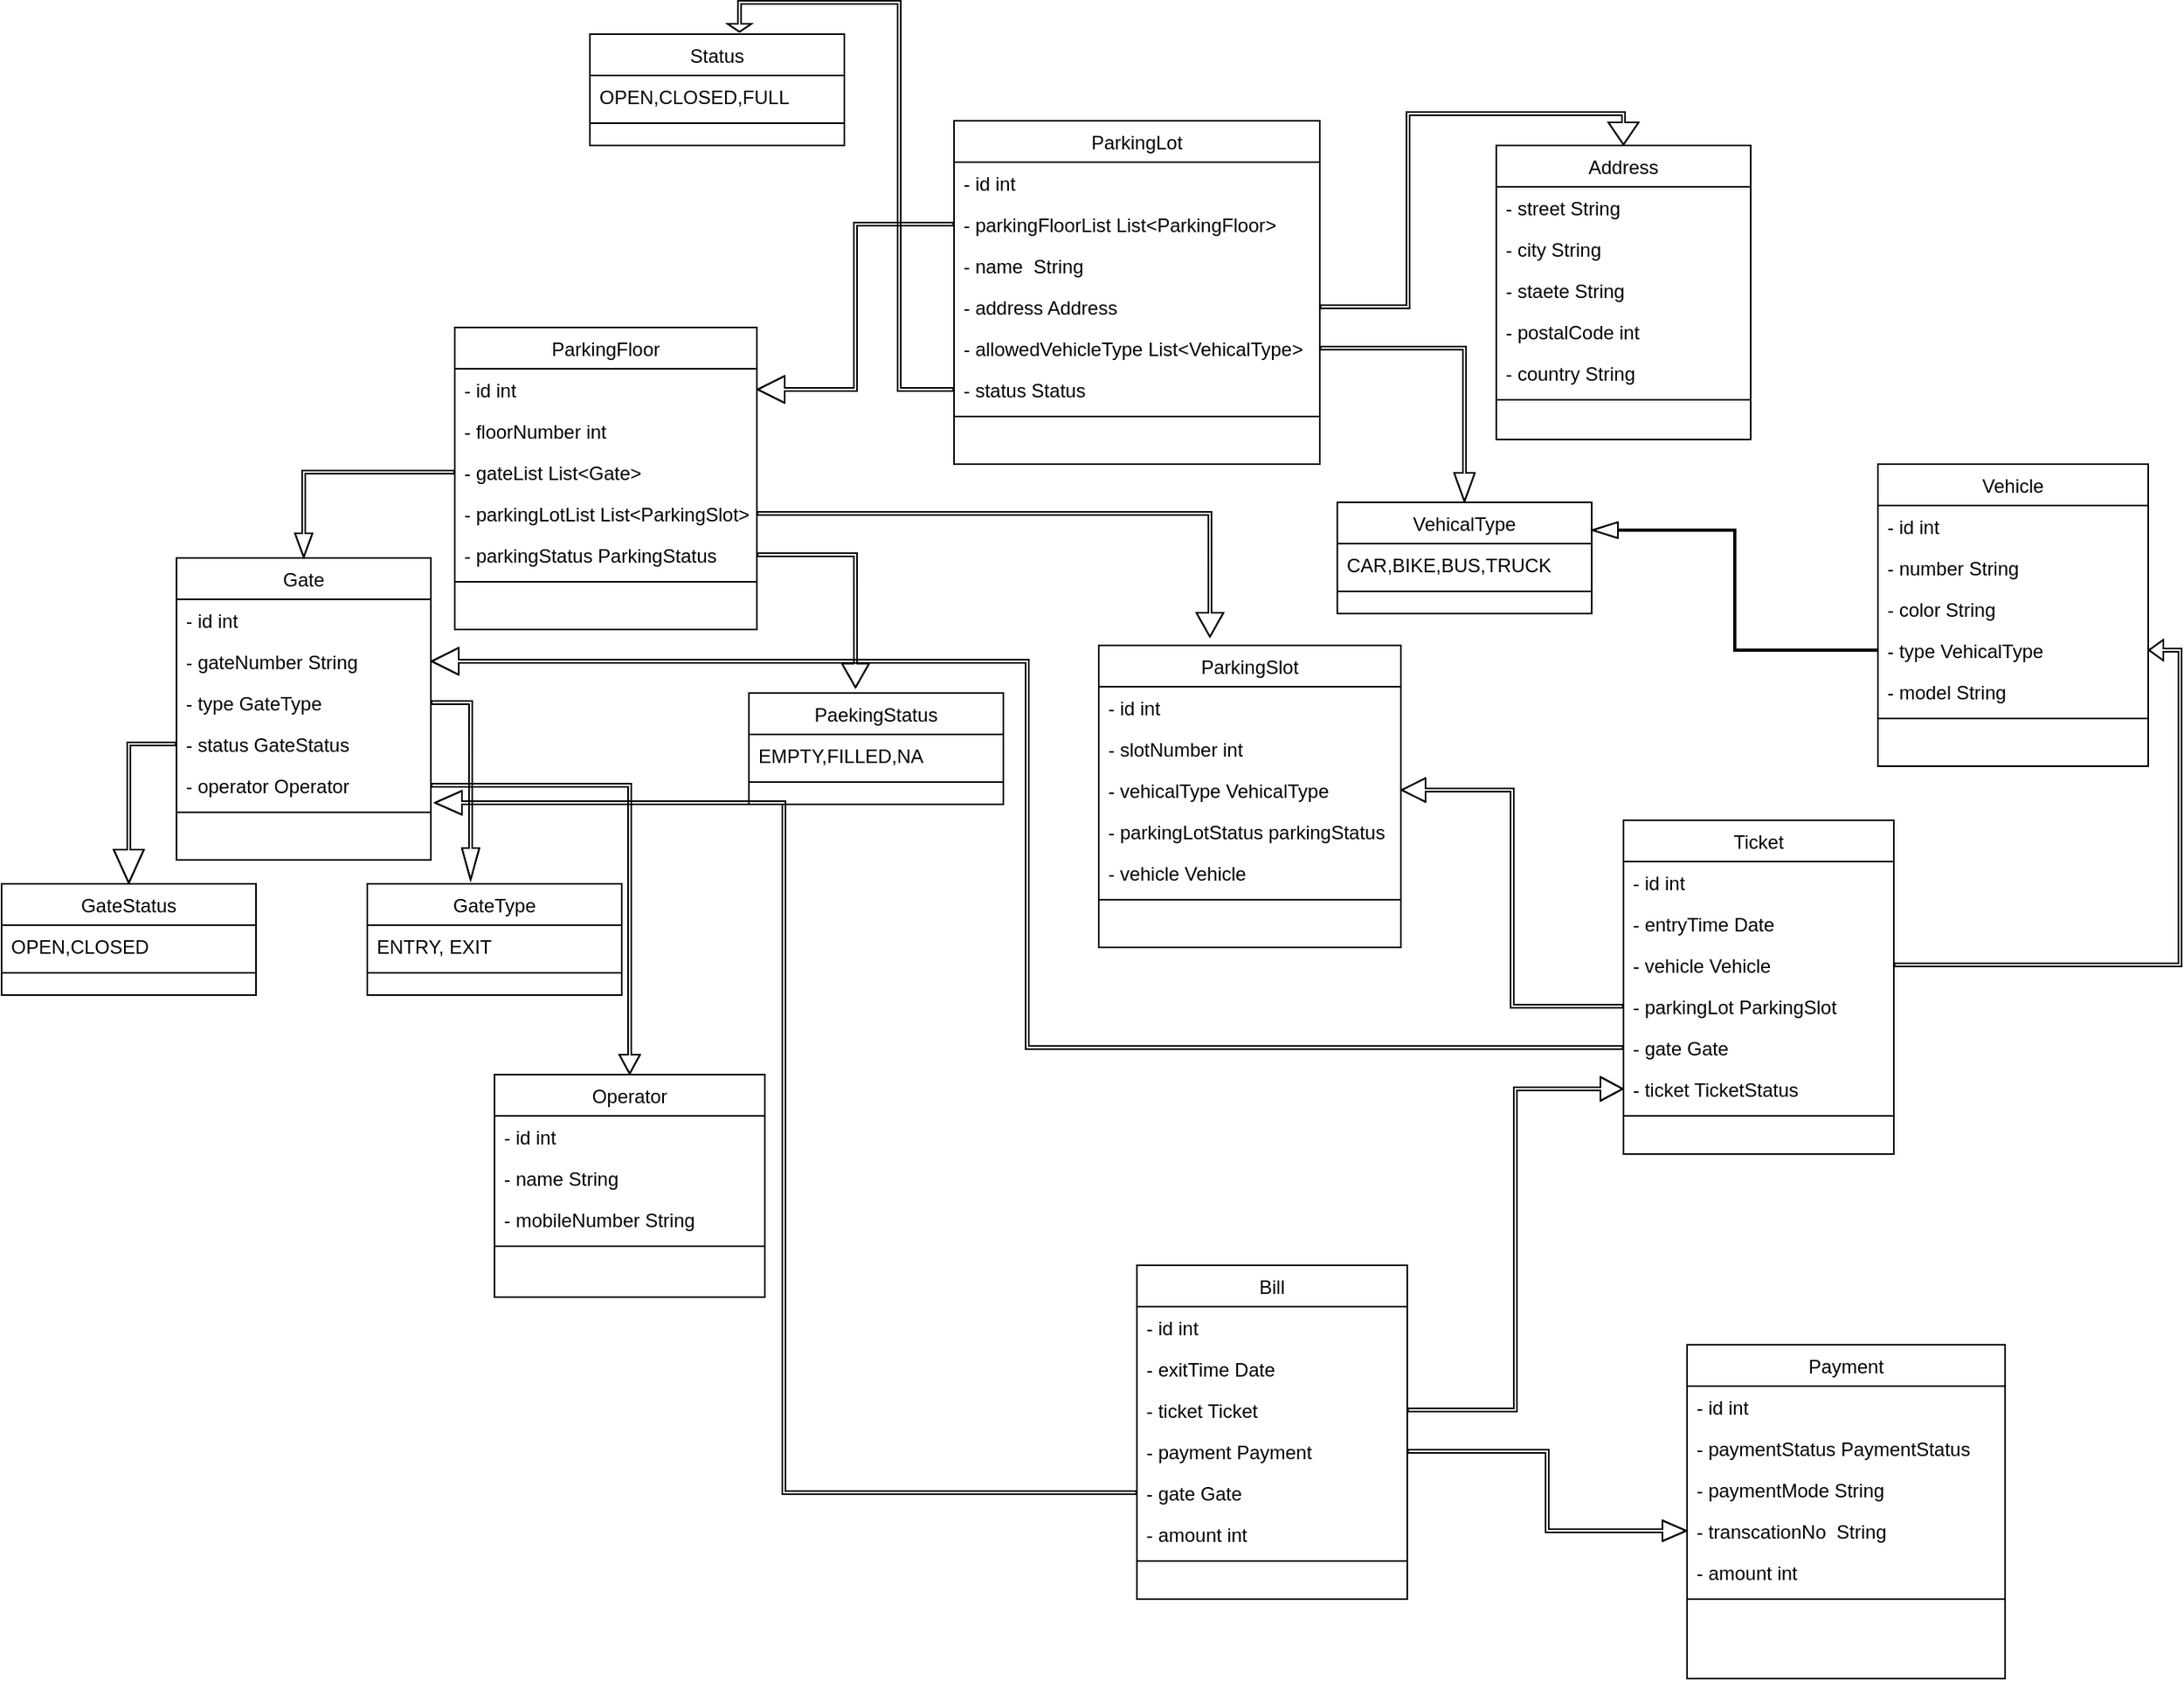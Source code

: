 <mxfile version="22.0.0" type="github">
  <diagram id="C5RBs43oDa-KdzZeNtuy" name="Page-1">
    <mxGraphModel dx="2915" dy="1045" grid="0" gridSize="10" guides="1" tooltips="1" connect="1" arrows="1" fold="1" page="0" pageScale="1" pageWidth="827" pageHeight="1169" background="#FFFFFF" math="0" shadow="0">
      <root>
        <mxCell id="WIyWlLk6GJQsqaUBKTNV-0" />
        <mxCell id="WIyWlLk6GJQsqaUBKTNV-1" parent="WIyWlLk6GJQsqaUBKTNV-0" />
        <mxCell id="zkfFHV4jXpPFQw0GAbJ--0" value="ParkingLot" style="swimlane;fontStyle=0;align=center;verticalAlign=top;childLayout=stackLayout;horizontal=1;startSize=26;horizontalStack=0;resizeParent=1;resizeLast=0;collapsible=1;marginBottom=0;rounded=0;shadow=0;strokeWidth=1;" parent="WIyWlLk6GJQsqaUBKTNV-1" vertex="1">
          <mxGeometry x="299" y="120" width="230" height="216" as="geometry">
            <mxRectangle x="230" y="140" width="160" height="26" as="alternateBounds" />
          </mxGeometry>
        </mxCell>
        <mxCell id="zkfFHV4jXpPFQw0GAbJ--1" value="- id int " style="text;align=left;verticalAlign=top;spacingLeft=4;spacingRight=4;overflow=hidden;rotatable=0;points=[[0,0.5],[1,0.5]];portConstraint=eastwest;" parent="zkfFHV4jXpPFQw0GAbJ--0" vertex="1">
          <mxGeometry y="26" width="230" height="26" as="geometry" />
        </mxCell>
        <mxCell id="S-PeTcrzOnITP1sGydyx-6" value="- parkingFloorList List&lt;ParkingFloor&gt; " style="text;align=left;verticalAlign=top;spacingLeft=4;spacingRight=4;overflow=hidden;rotatable=0;points=[[0,0.5],[1,0.5]];portConstraint=eastwest;" vertex="1" parent="zkfFHV4jXpPFQw0GAbJ--0">
          <mxGeometry y="52" width="230" height="26" as="geometry" />
        </mxCell>
        <mxCell id="S-PeTcrzOnITP1sGydyx-7" value="- name  String &#xa;" style="text;align=left;verticalAlign=top;spacingLeft=4;spacingRight=4;overflow=hidden;rotatable=0;points=[[0,0.5],[1,0.5]];portConstraint=eastwest;" vertex="1" parent="zkfFHV4jXpPFQw0GAbJ--0">
          <mxGeometry y="78" width="230" height="26" as="geometry" />
        </mxCell>
        <mxCell id="S-PeTcrzOnITP1sGydyx-8" value="- address Address&#xa;" style="text;align=left;verticalAlign=top;spacingLeft=4;spacingRight=4;overflow=hidden;rotatable=0;points=[[0,0.5],[1,0.5]];portConstraint=eastwest;" vertex="1" parent="zkfFHV4jXpPFQw0GAbJ--0">
          <mxGeometry y="104" width="230" height="26" as="geometry" />
        </mxCell>
        <mxCell id="S-PeTcrzOnITP1sGydyx-9" value="- allowedVehicleType List&lt;VehicalType&gt; " style="text;align=left;verticalAlign=top;spacingLeft=4;spacingRight=4;overflow=hidden;rotatable=0;points=[[0,0.5],[1,0.5]];portConstraint=eastwest;" vertex="1" parent="zkfFHV4jXpPFQw0GAbJ--0">
          <mxGeometry y="130" width="230" height="26" as="geometry" />
        </mxCell>
        <mxCell id="S-PeTcrzOnITP1sGydyx-10" value="- status Status&#xa;" style="text;align=left;verticalAlign=top;spacingLeft=4;spacingRight=4;overflow=hidden;rotatable=0;points=[[0,0.5],[1,0.5]];portConstraint=eastwest;" vertex="1" parent="zkfFHV4jXpPFQw0GAbJ--0">
          <mxGeometry y="156" width="230" height="26" as="geometry" />
        </mxCell>
        <mxCell id="zkfFHV4jXpPFQw0GAbJ--4" value="" style="line;html=1;strokeWidth=1;align=left;verticalAlign=middle;spacingTop=-1;spacingLeft=3;spacingRight=3;rotatable=0;labelPosition=right;points=[];portConstraint=eastwest;" parent="zkfFHV4jXpPFQw0GAbJ--0" vertex="1">
          <mxGeometry y="182" width="230" height="8" as="geometry" />
        </mxCell>
        <mxCell id="zkfFHV4jXpPFQw0GAbJ--6" value="ParkingFloor" style="swimlane;fontStyle=0;align=center;verticalAlign=top;childLayout=stackLayout;horizontal=1;startSize=26;horizontalStack=0;resizeParent=1;resizeLast=0;collapsible=1;marginBottom=0;rounded=0;shadow=0;strokeWidth=1;" parent="WIyWlLk6GJQsqaUBKTNV-1" vertex="1">
          <mxGeometry x="-15" y="250" width="190" height="190" as="geometry">
            <mxRectangle x="130" y="380" width="160" height="26" as="alternateBounds" />
          </mxGeometry>
        </mxCell>
        <mxCell id="zkfFHV4jXpPFQw0GAbJ--7" value="- id int " style="text;align=left;verticalAlign=top;spacingLeft=4;spacingRight=4;overflow=hidden;rotatable=0;points=[[0,0.5],[1,0.5]];portConstraint=eastwest;" parent="zkfFHV4jXpPFQw0GAbJ--6" vertex="1">
          <mxGeometry y="26" width="190" height="26" as="geometry" />
        </mxCell>
        <mxCell id="S-PeTcrzOnITP1sGydyx-27" value="- floorNumber int " style="text;align=left;verticalAlign=top;spacingLeft=4;spacingRight=4;overflow=hidden;rotatable=0;points=[[0,0.5],[1,0.5]];portConstraint=eastwest;" vertex="1" parent="zkfFHV4jXpPFQw0GAbJ--6">
          <mxGeometry y="52" width="190" height="26" as="geometry" />
        </mxCell>
        <mxCell id="S-PeTcrzOnITP1sGydyx-28" value="- gateList List&lt;Gate&gt;  " style="text;align=left;verticalAlign=top;spacingLeft=4;spacingRight=4;overflow=hidden;rotatable=0;points=[[0,0.5],[1,0.5]];portConstraint=eastwest;" vertex="1" parent="zkfFHV4jXpPFQw0GAbJ--6">
          <mxGeometry y="78" width="190" height="26" as="geometry" />
        </mxCell>
        <mxCell id="S-PeTcrzOnITP1sGydyx-36" value="- parkingLotList List&lt;ParkingSlot&gt;  " style="text;align=left;verticalAlign=top;spacingLeft=4;spacingRight=4;overflow=hidden;rotatable=0;points=[[0,0.5],[1,0.5]];portConstraint=eastwest;" vertex="1" parent="zkfFHV4jXpPFQw0GAbJ--6">
          <mxGeometry y="104" width="190" height="26" as="geometry" />
        </mxCell>
        <mxCell id="S-PeTcrzOnITP1sGydyx-31" value="- parkingStatus ParkingStatus  " style="text;align=left;verticalAlign=top;spacingLeft=4;spacingRight=4;overflow=hidden;rotatable=0;points=[[0,0.5],[1,0.5]];portConstraint=eastwest;" vertex="1" parent="zkfFHV4jXpPFQw0GAbJ--6">
          <mxGeometry y="130" width="190" height="26" as="geometry" />
        </mxCell>
        <mxCell id="zkfFHV4jXpPFQw0GAbJ--9" value="" style="line;html=1;strokeWidth=1;align=left;verticalAlign=middle;spacingTop=-1;spacingLeft=3;spacingRight=3;rotatable=0;labelPosition=right;points=[];portConstraint=eastwest;" parent="zkfFHV4jXpPFQw0GAbJ--6" vertex="1">
          <mxGeometry y="156" width="190" height="8" as="geometry" />
        </mxCell>
        <mxCell id="zkfFHV4jXpPFQw0GAbJ--13" value="VehicalType" style="swimlane;fontStyle=0;align=center;verticalAlign=top;childLayout=stackLayout;horizontal=1;startSize=26;horizontalStack=0;resizeParent=1;resizeLast=0;collapsible=1;marginBottom=0;rounded=0;shadow=0;strokeWidth=1;" parent="WIyWlLk6GJQsqaUBKTNV-1" vertex="1">
          <mxGeometry x="540" y="360" width="160" height="70" as="geometry">
            <mxRectangle x="340" y="380" width="170" height="26" as="alternateBounds" />
          </mxGeometry>
        </mxCell>
        <mxCell id="zkfFHV4jXpPFQw0GAbJ--14" value="CAR,BIKE,BUS,TRUCK" style="text;align=left;verticalAlign=top;spacingLeft=4;spacingRight=4;overflow=hidden;rotatable=0;points=[[0,0.5],[1,0.5]];portConstraint=eastwest;" parent="zkfFHV4jXpPFQw0GAbJ--13" vertex="1">
          <mxGeometry y="26" width="160" height="26" as="geometry" />
        </mxCell>
        <mxCell id="zkfFHV4jXpPFQw0GAbJ--15" value="" style="line;html=1;strokeWidth=1;align=left;verticalAlign=middle;spacingTop=-1;spacingLeft=3;spacingRight=3;rotatable=0;labelPosition=right;points=[];portConstraint=eastwest;" parent="zkfFHV4jXpPFQw0GAbJ--13" vertex="1">
          <mxGeometry y="52" width="160" height="8" as="geometry" />
        </mxCell>
        <mxCell id="zkfFHV4jXpPFQw0GAbJ--17" value="Address" style="swimlane;fontStyle=0;align=center;verticalAlign=top;childLayout=stackLayout;horizontal=1;startSize=26;horizontalStack=0;resizeParent=1;resizeLast=0;collapsible=1;marginBottom=0;rounded=0;shadow=0;strokeWidth=1;" parent="WIyWlLk6GJQsqaUBKTNV-1" vertex="1">
          <mxGeometry x="640" y="135.5" width="160" height="185" as="geometry">
            <mxRectangle x="550" y="140" width="160" height="26" as="alternateBounds" />
          </mxGeometry>
        </mxCell>
        <mxCell id="zkfFHV4jXpPFQw0GAbJ--18" value="- street String" style="text;align=left;verticalAlign=top;spacingLeft=4;spacingRight=4;overflow=hidden;rotatable=0;points=[[0,0.5],[1,0.5]];portConstraint=eastwest;" parent="zkfFHV4jXpPFQw0GAbJ--17" vertex="1">
          <mxGeometry y="26" width="160" height="26" as="geometry" />
        </mxCell>
        <mxCell id="S-PeTcrzOnITP1sGydyx-69" value="- city String" style="text;align=left;verticalAlign=top;spacingLeft=4;spacingRight=4;overflow=hidden;rotatable=0;points=[[0,0.5],[1,0.5]];portConstraint=eastwest;" vertex="1" parent="zkfFHV4jXpPFQw0GAbJ--17">
          <mxGeometry y="52" width="160" height="26" as="geometry" />
        </mxCell>
        <mxCell id="S-PeTcrzOnITP1sGydyx-70" value="- staete String" style="text;align=left;verticalAlign=top;spacingLeft=4;spacingRight=4;overflow=hidden;rotatable=0;points=[[0,0.5],[1,0.5]];portConstraint=eastwest;" vertex="1" parent="zkfFHV4jXpPFQw0GAbJ--17">
          <mxGeometry y="78" width="160" height="26" as="geometry" />
        </mxCell>
        <mxCell id="S-PeTcrzOnITP1sGydyx-71" value="- postalCode int" style="text;align=left;verticalAlign=top;spacingLeft=4;spacingRight=4;overflow=hidden;rotatable=0;points=[[0,0.5],[1,0.5]];portConstraint=eastwest;" vertex="1" parent="zkfFHV4jXpPFQw0GAbJ--17">
          <mxGeometry y="104" width="160" height="26" as="geometry" />
        </mxCell>
        <mxCell id="S-PeTcrzOnITP1sGydyx-72" value="- country String" style="text;align=left;verticalAlign=top;spacingLeft=4;spacingRight=4;overflow=hidden;rotatable=0;points=[[0,0.5],[1,0.5]];portConstraint=eastwest;" vertex="1" parent="zkfFHV4jXpPFQw0GAbJ--17">
          <mxGeometry y="130" width="160" height="26" as="geometry" />
        </mxCell>
        <mxCell id="zkfFHV4jXpPFQw0GAbJ--23" value="" style="line;html=1;strokeWidth=1;align=left;verticalAlign=middle;spacingTop=-1;spacingLeft=3;spacingRight=3;rotatable=0;labelPosition=right;points=[];portConstraint=eastwest;" parent="zkfFHV4jXpPFQw0GAbJ--17" vertex="1">
          <mxGeometry y="156" width="160" height="8" as="geometry" />
        </mxCell>
        <mxCell id="S-PeTcrzOnITP1sGydyx-18" style="edgeStyle=orthogonalEdgeStyle;shape=flexArrow;rounded=0;orthogonalLoop=1;jettySize=auto;html=1;width=2;endSize=5.66;endWidth=10;" edge="1" parent="WIyWlLk6GJQsqaUBKTNV-1" source="S-PeTcrzOnITP1sGydyx-9" target="zkfFHV4jXpPFQw0GAbJ--13">
          <mxGeometry relative="1" as="geometry" />
        </mxCell>
        <mxCell id="S-PeTcrzOnITP1sGydyx-19" value="Status" style="swimlane;fontStyle=0;align=center;verticalAlign=top;childLayout=stackLayout;horizontal=1;startSize=26;horizontalStack=0;resizeParent=1;resizeLast=0;collapsible=1;marginBottom=0;rounded=0;shadow=0;strokeWidth=1;" vertex="1" parent="WIyWlLk6GJQsqaUBKTNV-1">
          <mxGeometry x="70" y="65.5" width="160" height="70" as="geometry">
            <mxRectangle x="340" y="380" width="170" height="26" as="alternateBounds" />
          </mxGeometry>
        </mxCell>
        <mxCell id="S-PeTcrzOnITP1sGydyx-20" value="OPEN,CLOSED,FULL" style="text;align=left;verticalAlign=top;spacingLeft=4;spacingRight=4;overflow=hidden;rotatable=0;points=[[0,0.5],[1,0.5]];portConstraint=eastwest;" vertex="1" parent="S-PeTcrzOnITP1sGydyx-19">
          <mxGeometry y="26" width="160" height="26" as="geometry" />
        </mxCell>
        <mxCell id="S-PeTcrzOnITP1sGydyx-21" value="" style="line;html=1;strokeWidth=1;align=left;verticalAlign=middle;spacingTop=-1;spacingLeft=3;spacingRight=3;rotatable=0;labelPosition=right;points=[];portConstraint=eastwest;" vertex="1" parent="S-PeTcrzOnITP1sGydyx-19">
          <mxGeometry y="52" width="160" height="8" as="geometry" />
        </mxCell>
        <mxCell id="S-PeTcrzOnITP1sGydyx-22" style="edgeStyle=orthogonalEdgeStyle;shape=flexArrow;rounded=0;orthogonalLoop=1;jettySize=auto;html=1;entryX=0.588;entryY=-0.014;entryDx=0;entryDy=0;entryPerimeter=0;endWidth=12;endSize=1.34;width=2;" edge="1" parent="WIyWlLk6GJQsqaUBKTNV-1" source="S-PeTcrzOnITP1sGydyx-10" target="S-PeTcrzOnITP1sGydyx-19">
          <mxGeometry relative="1" as="geometry">
            <mxPoint x="130" y="369" as="targetPoint" />
          </mxGeometry>
        </mxCell>
        <mxCell id="S-PeTcrzOnITP1sGydyx-32" value="PaekingStatus" style="swimlane;fontStyle=0;align=center;verticalAlign=top;childLayout=stackLayout;horizontal=1;startSize=26;horizontalStack=0;resizeParent=1;resizeLast=0;collapsible=1;marginBottom=0;rounded=0;shadow=0;strokeWidth=1;" vertex="1" parent="WIyWlLk6GJQsqaUBKTNV-1">
          <mxGeometry x="170" y="480" width="160" height="70" as="geometry">
            <mxRectangle x="340" y="380" width="170" height="26" as="alternateBounds" />
          </mxGeometry>
        </mxCell>
        <mxCell id="S-PeTcrzOnITP1sGydyx-33" value="EMPTY,FILLED,NA" style="text;align=left;verticalAlign=top;spacingLeft=4;spacingRight=4;overflow=hidden;rotatable=0;points=[[0,0.5],[1,0.5]];portConstraint=eastwest;" vertex="1" parent="S-PeTcrzOnITP1sGydyx-32">
          <mxGeometry y="26" width="160" height="26" as="geometry" />
        </mxCell>
        <mxCell id="S-PeTcrzOnITP1sGydyx-34" value="" style="line;html=1;strokeWidth=1;align=left;verticalAlign=middle;spacingTop=-1;spacingLeft=3;spacingRight=3;rotatable=0;labelPosition=right;points=[];portConstraint=eastwest;" vertex="1" parent="S-PeTcrzOnITP1sGydyx-32">
          <mxGeometry y="52" width="160" height="8" as="geometry" />
        </mxCell>
        <mxCell id="S-PeTcrzOnITP1sGydyx-35" style="edgeStyle=orthogonalEdgeStyle;shape=flexArrow;rounded=0;orthogonalLoop=1;jettySize=auto;html=1;entryX=0.419;entryY=-0.043;entryDx=0;entryDy=0;endWidth=14;endSize=4.67;width=2;entryPerimeter=0;exitX=1;exitY=0.5;exitDx=0;exitDy=0;" edge="1" parent="WIyWlLk6GJQsqaUBKTNV-1" source="S-PeTcrzOnITP1sGydyx-31" target="S-PeTcrzOnITP1sGydyx-32">
          <mxGeometry relative="1" as="geometry" />
        </mxCell>
        <mxCell id="S-PeTcrzOnITP1sGydyx-37" value="ParkingSlot" style="swimlane;fontStyle=0;align=center;verticalAlign=top;childLayout=stackLayout;horizontal=1;startSize=26;horizontalStack=0;resizeParent=1;resizeLast=0;collapsible=1;marginBottom=0;rounded=0;shadow=0;strokeWidth=1;" vertex="1" parent="WIyWlLk6GJQsqaUBKTNV-1">
          <mxGeometry x="390" y="450" width="190" height="190" as="geometry">
            <mxRectangle x="130" y="380" width="160" height="26" as="alternateBounds" />
          </mxGeometry>
        </mxCell>
        <mxCell id="S-PeTcrzOnITP1sGydyx-38" value="- id int " style="text;align=left;verticalAlign=top;spacingLeft=4;spacingRight=4;overflow=hidden;rotatable=0;points=[[0,0.5],[1,0.5]];portConstraint=eastwest;" vertex="1" parent="S-PeTcrzOnITP1sGydyx-37">
          <mxGeometry y="26" width="190" height="26" as="geometry" />
        </mxCell>
        <mxCell id="S-PeTcrzOnITP1sGydyx-39" value="- slotNumber int " style="text;align=left;verticalAlign=top;spacingLeft=4;spacingRight=4;overflow=hidden;rotatable=0;points=[[0,0.5],[1,0.5]];portConstraint=eastwest;" vertex="1" parent="S-PeTcrzOnITP1sGydyx-37">
          <mxGeometry y="52" width="190" height="26" as="geometry" />
        </mxCell>
        <mxCell id="S-PeTcrzOnITP1sGydyx-40" value="- vehicalType VehicalType" style="text;align=left;verticalAlign=top;spacingLeft=4;spacingRight=4;overflow=hidden;rotatable=0;points=[[0,0.5],[1,0.5]];portConstraint=eastwest;" vertex="1" parent="S-PeTcrzOnITP1sGydyx-37">
          <mxGeometry y="78" width="190" height="26" as="geometry" />
        </mxCell>
        <mxCell id="S-PeTcrzOnITP1sGydyx-41" value="- parkingLotStatus parkingStatus" style="text;align=left;verticalAlign=top;spacingLeft=4;spacingRight=4;overflow=hidden;rotatable=0;points=[[0,0.5],[1,0.5]];portConstraint=eastwest;" vertex="1" parent="S-PeTcrzOnITP1sGydyx-37">
          <mxGeometry y="104" width="190" height="26" as="geometry" />
        </mxCell>
        <mxCell id="S-PeTcrzOnITP1sGydyx-42" value="- vehicle Vehicle  " style="text;align=left;verticalAlign=top;spacingLeft=4;spacingRight=4;overflow=hidden;rotatable=0;points=[[0,0.5],[1,0.5]];portConstraint=eastwest;" vertex="1" parent="S-PeTcrzOnITP1sGydyx-37">
          <mxGeometry y="130" width="190" height="26" as="geometry" />
        </mxCell>
        <mxCell id="S-PeTcrzOnITP1sGydyx-43" value="" style="line;html=1;strokeWidth=1;align=left;verticalAlign=middle;spacingTop=-1;spacingLeft=3;spacingRight=3;rotatable=0;labelPosition=right;points=[];portConstraint=eastwest;" vertex="1" parent="S-PeTcrzOnITP1sGydyx-37">
          <mxGeometry y="156" width="190" height="8" as="geometry" />
        </mxCell>
        <mxCell id="S-PeTcrzOnITP1sGydyx-44" value="Vehicle" style="swimlane;fontStyle=0;align=center;verticalAlign=top;childLayout=stackLayout;horizontal=1;startSize=26;horizontalStack=0;resizeParent=1;resizeLast=0;collapsible=1;marginBottom=0;rounded=0;shadow=0;strokeWidth=1;" vertex="1" parent="WIyWlLk6GJQsqaUBKTNV-1">
          <mxGeometry x="880" y="336" width="170" height="190" as="geometry">
            <mxRectangle x="550" y="140" width="160" height="26" as="alternateBounds" />
          </mxGeometry>
        </mxCell>
        <mxCell id="S-PeTcrzOnITP1sGydyx-46" value="- id int " style="text;align=left;verticalAlign=top;spacingLeft=4;spacingRight=4;overflow=hidden;rotatable=0;points=[[0,0.5],[1,0.5]];portConstraint=eastwest;rounded=0;shadow=0;html=0;" vertex="1" parent="S-PeTcrzOnITP1sGydyx-44">
          <mxGeometry y="26" width="170" height="26" as="geometry" />
        </mxCell>
        <mxCell id="S-PeTcrzOnITP1sGydyx-47" value="- number String" style="text;align=left;verticalAlign=top;spacingLeft=4;spacingRight=4;overflow=hidden;rotatable=0;points=[[0,0.5],[1,0.5]];portConstraint=eastwest;rounded=0;shadow=0;html=0;" vertex="1" parent="S-PeTcrzOnITP1sGydyx-44">
          <mxGeometry y="52" width="170" height="26" as="geometry" />
        </mxCell>
        <mxCell id="S-PeTcrzOnITP1sGydyx-53" value="- color String" style="text;align=left;verticalAlign=top;spacingLeft=4;spacingRight=4;overflow=hidden;rotatable=0;points=[[0,0.5],[1,0.5]];portConstraint=eastwest;rounded=0;shadow=0;html=0;" vertex="1" parent="S-PeTcrzOnITP1sGydyx-44">
          <mxGeometry y="78" width="170" height="26" as="geometry" />
        </mxCell>
        <mxCell id="S-PeTcrzOnITP1sGydyx-48" value="- type VehicalType" style="text;align=left;verticalAlign=top;spacingLeft=4;spacingRight=4;overflow=hidden;rotatable=0;points=[[0,0.5],[1,0.5]];portConstraint=eastwest;rounded=0;shadow=0;html=0;" vertex="1" parent="S-PeTcrzOnITP1sGydyx-44">
          <mxGeometry y="104" width="170" height="26" as="geometry" />
        </mxCell>
        <mxCell id="S-PeTcrzOnITP1sGydyx-49" value="- model String" style="text;align=left;verticalAlign=top;spacingLeft=4;spacingRight=4;overflow=hidden;rotatable=0;points=[[0,0.5],[1,0.5]];portConstraint=eastwest;rounded=0;shadow=0;html=0;" vertex="1" parent="S-PeTcrzOnITP1sGydyx-44">
          <mxGeometry y="130" width="170" height="26" as="geometry" />
        </mxCell>
        <mxCell id="S-PeTcrzOnITP1sGydyx-50" value="" style="line;html=1;strokeWidth=1;align=left;verticalAlign=middle;spacingTop=-1;spacingLeft=3;spacingRight=3;rotatable=0;labelPosition=right;points=[];portConstraint=eastwest;" vertex="1" parent="S-PeTcrzOnITP1sGydyx-44">
          <mxGeometry y="156" width="170" height="8" as="geometry" />
        </mxCell>
        <mxCell id="S-PeTcrzOnITP1sGydyx-54" value="Gate" style="swimlane;fontStyle=0;align=center;verticalAlign=top;childLayout=stackLayout;horizontal=1;startSize=26;horizontalStack=0;resizeParent=1;resizeLast=0;collapsible=1;marginBottom=0;rounded=0;shadow=0;strokeWidth=1;" vertex="1" parent="WIyWlLk6GJQsqaUBKTNV-1">
          <mxGeometry x="-190" y="395" width="160" height="190" as="geometry">
            <mxRectangle x="550" y="140" width="160" height="26" as="alternateBounds" />
          </mxGeometry>
        </mxCell>
        <mxCell id="S-PeTcrzOnITP1sGydyx-55" value="- id int " style="text;align=left;verticalAlign=top;spacingLeft=4;spacingRight=4;overflow=hidden;rotatable=0;points=[[0,0.5],[1,0.5]];portConstraint=eastwest;rounded=0;shadow=0;html=0;" vertex="1" parent="S-PeTcrzOnITP1sGydyx-54">
          <mxGeometry y="26" width="160" height="26" as="geometry" />
        </mxCell>
        <mxCell id="S-PeTcrzOnITP1sGydyx-56" value="- gateNumber String" style="text;align=left;verticalAlign=top;spacingLeft=4;spacingRight=4;overflow=hidden;rotatable=0;points=[[0,0.5],[1,0.5]];portConstraint=eastwest;rounded=0;shadow=0;html=0;" vertex="1" parent="S-PeTcrzOnITP1sGydyx-54">
          <mxGeometry y="52" width="160" height="26" as="geometry" />
        </mxCell>
        <mxCell id="S-PeTcrzOnITP1sGydyx-58" value="- type GateType" style="text;align=left;verticalAlign=top;spacingLeft=4;spacingRight=4;overflow=hidden;rotatable=0;points=[[0,0.5],[1,0.5]];portConstraint=eastwest;rounded=0;shadow=0;html=0;" vertex="1" parent="S-PeTcrzOnITP1sGydyx-54">
          <mxGeometry y="78" width="160" height="26" as="geometry" />
        </mxCell>
        <mxCell id="S-PeTcrzOnITP1sGydyx-59" value="- status GateStatus" style="text;align=left;verticalAlign=top;spacingLeft=4;spacingRight=4;overflow=hidden;rotatable=0;points=[[0,0.5],[1,0.5]];portConstraint=eastwest;rounded=0;shadow=0;html=0;" vertex="1" parent="S-PeTcrzOnITP1sGydyx-54">
          <mxGeometry y="104" width="160" height="26" as="geometry" />
        </mxCell>
        <mxCell id="S-PeTcrzOnITP1sGydyx-68" value="- operator Operator" style="text;align=left;verticalAlign=top;spacingLeft=4;spacingRight=4;overflow=hidden;rotatable=0;points=[[0,0.5],[1,0.5]];portConstraint=eastwest;rounded=0;shadow=0;html=0;" vertex="1" parent="S-PeTcrzOnITP1sGydyx-54">
          <mxGeometry y="130" width="160" height="26" as="geometry" />
        </mxCell>
        <mxCell id="S-PeTcrzOnITP1sGydyx-60" value="" style="line;html=1;strokeWidth=1;align=left;verticalAlign=middle;spacingTop=-1;spacingLeft=3;spacingRight=3;rotatable=0;labelPosition=right;points=[];portConstraint=eastwest;" vertex="1" parent="S-PeTcrzOnITP1sGydyx-54">
          <mxGeometry y="156" width="160" height="8" as="geometry" />
        </mxCell>
        <mxCell id="S-PeTcrzOnITP1sGydyx-62" value="GateStatus" style="swimlane;fontStyle=0;align=center;verticalAlign=top;childLayout=stackLayout;horizontal=1;startSize=26;horizontalStack=0;resizeParent=1;resizeLast=0;collapsible=1;marginBottom=0;rounded=0;shadow=0;strokeWidth=1;" vertex="1" parent="WIyWlLk6GJQsqaUBKTNV-1">
          <mxGeometry x="-300" y="600" width="160" height="70" as="geometry">
            <mxRectangle x="340" y="380" width="170" height="26" as="alternateBounds" />
          </mxGeometry>
        </mxCell>
        <mxCell id="S-PeTcrzOnITP1sGydyx-63" value="OPEN,CLOSED" style="text;align=left;verticalAlign=top;spacingLeft=4;spacingRight=4;overflow=hidden;rotatable=0;points=[[0,0.5],[1,0.5]];portConstraint=eastwest;" vertex="1" parent="S-PeTcrzOnITP1sGydyx-62">
          <mxGeometry y="26" width="160" height="26" as="geometry" />
        </mxCell>
        <mxCell id="S-PeTcrzOnITP1sGydyx-64" value="" style="line;html=1;strokeWidth=1;align=left;verticalAlign=middle;spacingTop=-1;spacingLeft=3;spacingRight=3;rotatable=0;labelPosition=right;points=[];portConstraint=eastwest;" vertex="1" parent="S-PeTcrzOnITP1sGydyx-62">
          <mxGeometry y="52" width="160" height="8" as="geometry" />
        </mxCell>
        <mxCell id="S-PeTcrzOnITP1sGydyx-65" value="GateType" style="swimlane;fontStyle=0;align=center;verticalAlign=top;childLayout=stackLayout;horizontal=1;startSize=26;horizontalStack=0;resizeParent=1;resizeLast=0;collapsible=1;marginBottom=0;rounded=0;shadow=0;strokeWidth=1;" vertex="1" parent="WIyWlLk6GJQsqaUBKTNV-1">
          <mxGeometry x="-70" y="600" width="160" height="70" as="geometry">
            <mxRectangle x="340" y="380" width="170" height="26" as="alternateBounds" />
          </mxGeometry>
        </mxCell>
        <mxCell id="S-PeTcrzOnITP1sGydyx-66" value="ENTRY, EXIT" style="text;align=left;verticalAlign=top;spacingLeft=4;spacingRight=4;overflow=hidden;rotatable=0;points=[[0,0.5],[1,0.5]];portConstraint=eastwest;" vertex="1" parent="S-PeTcrzOnITP1sGydyx-65">
          <mxGeometry y="26" width="160" height="26" as="geometry" />
        </mxCell>
        <mxCell id="S-PeTcrzOnITP1sGydyx-67" value="" style="line;html=1;strokeWidth=1;align=left;verticalAlign=middle;spacingTop=-1;spacingLeft=3;spacingRight=3;rotatable=0;labelPosition=right;points=[];portConstraint=eastwest;" vertex="1" parent="S-PeTcrzOnITP1sGydyx-65">
          <mxGeometry y="52" width="160" height="8" as="geometry" />
        </mxCell>
        <mxCell id="S-PeTcrzOnITP1sGydyx-75" style="edgeStyle=orthogonalEdgeStyle;shape=flexArrow;rounded=0;orthogonalLoop=1;jettySize=auto;html=1;entryX=1;entryY=0.25;entryDx=0;entryDy=0;width=1;endSize=5;endWidth=8;" edge="1" parent="WIyWlLk6GJQsqaUBKTNV-1" source="S-PeTcrzOnITP1sGydyx-48" target="zkfFHV4jXpPFQw0GAbJ--13">
          <mxGeometry relative="1" as="geometry" />
        </mxCell>
        <mxCell id="S-PeTcrzOnITP1sGydyx-76" style="edgeStyle=orthogonalEdgeStyle;shape=flexArrow;rounded=0;orthogonalLoop=1;jettySize=auto;html=1;entryX=1;entryY=0.5;entryDx=0;entryDy=0;width=2;endSize=5.33;endWidth=14;" edge="1" parent="WIyWlLk6GJQsqaUBKTNV-1" source="S-PeTcrzOnITP1sGydyx-6" target="zkfFHV4jXpPFQw0GAbJ--7">
          <mxGeometry relative="1" as="geometry" />
        </mxCell>
        <mxCell id="S-PeTcrzOnITP1sGydyx-78" style="edgeStyle=orthogonalEdgeStyle;shape=flexArrow;rounded=0;orthogonalLoop=1;jettySize=auto;html=1;entryX=0.368;entryY=-0.026;entryDx=0;entryDy=0;entryPerimeter=0;endWidth=14;endSize=4.69;width=2;" edge="1" parent="WIyWlLk6GJQsqaUBKTNV-1" source="S-PeTcrzOnITP1sGydyx-36" target="S-PeTcrzOnITP1sGydyx-37">
          <mxGeometry relative="1" as="geometry" />
        </mxCell>
        <mxCell id="S-PeTcrzOnITP1sGydyx-82" style="edgeStyle=orthogonalEdgeStyle;shape=flexArrow;rounded=0;orthogonalLoop=1;jettySize=auto;html=1;entryX=0.5;entryY=0;entryDx=0;entryDy=0;endWidth=8;endSize=4.67;width=2;" edge="1" parent="WIyWlLk6GJQsqaUBKTNV-1" source="S-PeTcrzOnITP1sGydyx-28" target="S-PeTcrzOnITP1sGydyx-54">
          <mxGeometry relative="1" as="geometry" />
        </mxCell>
        <mxCell id="S-PeTcrzOnITP1sGydyx-83" style="edgeStyle=orthogonalEdgeStyle;shape=flexArrow;rounded=0;orthogonalLoop=1;jettySize=auto;html=1;entryX=0.406;entryY=-0.029;entryDx=0;entryDy=0;entryPerimeter=0;exitX=1;exitY=0.5;exitDx=0;exitDy=0;endWidth=8;endSize=6.32;width=2;" edge="1" parent="WIyWlLk6GJQsqaUBKTNV-1" source="S-PeTcrzOnITP1sGydyx-58" target="S-PeTcrzOnITP1sGydyx-65">
          <mxGeometry relative="1" as="geometry" />
        </mxCell>
        <mxCell id="S-PeTcrzOnITP1sGydyx-84" style="edgeStyle=orthogonalEdgeStyle;shape=flexArrow;rounded=0;orthogonalLoop=1;jettySize=auto;html=1;endWidth=16;endSize=6.67;width=2;" edge="1" parent="WIyWlLk6GJQsqaUBKTNV-1" source="S-PeTcrzOnITP1sGydyx-59" target="S-PeTcrzOnITP1sGydyx-62">
          <mxGeometry relative="1" as="geometry" />
        </mxCell>
        <mxCell id="S-PeTcrzOnITP1sGydyx-85" style="edgeStyle=orthogonalEdgeStyle;shape=flexArrow;rounded=0;orthogonalLoop=1;jettySize=auto;html=1;entryX=0.5;entryY=0;entryDx=0;entryDy=0;endWidth=16;endSize=4.33;width=2;" edge="1" parent="WIyWlLk6GJQsqaUBKTNV-1" source="S-PeTcrzOnITP1sGydyx-8" target="zkfFHV4jXpPFQw0GAbJ--17">
          <mxGeometry relative="1" as="geometry" />
        </mxCell>
        <mxCell id="S-PeTcrzOnITP1sGydyx-88" value="Operator" style="swimlane;fontStyle=0;align=center;verticalAlign=top;childLayout=stackLayout;horizontal=1;startSize=26;horizontalStack=0;resizeParent=1;resizeLast=0;collapsible=1;marginBottom=0;rounded=0;shadow=0;strokeWidth=1;" vertex="1" parent="WIyWlLk6GJQsqaUBKTNV-1">
          <mxGeometry x="10" y="720" width="170" height="140" as="geometry">
            <mxRectangle x="550" y="140" width="160" height="26" as="alternateBounds" />
          </mxGeometry>
        </mxCell>
        <mxCell id="S-PeTcrzOnITP1sGydyx-89" value="- id int " style="text;align=left;verticalAlign=top;spacingLeft=4;spacingRight=4;overflow=hidden;rotatable=0;points=[[0,0.5],[1,0.5]];portConstraint=eastwest;rounded=0;shadow=0;html=0;" vertex="1" parent="S-PeTcrzOnITP1sGydyx-88">
          <mxGeometry y="26" width="170" height="26" as="geometry" />
        </mxCell>
        <mxCell id="S-PeTcrzOnITP1sGydyx-90" value="- name String" style="text;align=left;verticalAlign=top;spacingLeft=4;spacingRight=4;overflow=hidden;rotatable=0;points=[[0,0.5],[1,0.5]];portConstraint=eastwest;rounded=0;shadow=0;html=0;" vertex="1" parent="S-PeTcrzOnITP1sGydyx-88">
          <mxGeometry y="52" width="170" height="26" as="geometry" />
        </mxCell>
        <mxCell id="S-PeTcrzOnITP1sGydyx-91" value="- mobileNumber String" style="text;align=left;verticalAlign=top;spacingLeft=4;spacingRight=4;overflow=hidden;rotatable=0;points=[[0,0.5],[1,0.5]];portConstraint=eastwest;rounded=0;shadow=0;html=0;" vertex="1" parent="S-PeTcrzOnITP1sGydyx-88">
          <mxGeometry y="78" width="170" height="26" as="geometry" />
        </mxCell>
        <mxCell id="S-PeTcrzOnITP1sGydyx-94" value="" style="line;html=1;strokeWidth=1;align=left;verticalAlign=middle;spacingTop=-1;spacingLeft=3;spacingRight=3;rotatable=0;labelPosition=right;points=[];portConstraint=eastwest;" vertex="1" parent="S-PeTcrzOnITP1sGydyx-88">
          <mxGeometry y="104" width="170" height="8" as="geometry" />
        </mxCell>
        <mxCell id="S-PeTcrzOnITP1sGydyx-95" style="edgeStyle=orthogonalEdgeStyle;shape=flexArrow;rounded=0;orthogonalLoop=1;jettySize=auto;html=1;entryX=0.5;entryY=0;entryDx=0;entryDy=0;endWidth=10;endSize=3.67;width=2;" edge="1" parent="WIyWlLk6GJQsqaUBKTNV-1" source="S-PeTcrzOnITP1sGydyx-68" target="S-PeTcrzOnITP1sGydyx-88">
          <mxGeometry relative="1" as="geometry" />
        </mxCell>
        <mxCell id="S-PeTcrzOnITP1sGydyx-97" value="Ticket" style="swimlane;fontStyle=0;align=center;verticalAlign=top;childLayout=stackLayout;horizontal=1;startSize=26;horizontalStack=0;resizeParent=1;resizeLast=0;collapsible=1;marginBottom=0;rounded=0;shadow=0;strokeWidth=1;" vertex="1" parent="WIyWlLk6GJQsqaUBKTNV-1">
          <mxGeometry x="720" y="560" width="170" height="210" as="geometry">
            <mxRectangle x="550" y="140" width="160" height="26" as="alternateBounds" />
          </mxGeometry>
        </mxCell>
        <mxCell id="S-PeTcrzOnITP1sGydyx-98" value="- id int " style="text;align=left;verticalAlign=top;spacingLeft=4;spacingRight=4;overflow=hidden;rotatable=0;points=[[0,0.5],[1,0.5]];portConstraint=eastwest;rounded=0;shadow=0;html=0;" vertex="1" parent="S-PeTcrzOnITP1sGydyx-97">
          <mxGeometry y="26" width="170" height="26" as="geometry" />
        </mxCell>
        <mxCell id="S-PeTcrzOnITP1sGydyx-99" value="- entryTime Date" style="text;align=left;verticalAlign=top;spacingLeft=4;spacingRight=4;overflow=hidden;rotatable=0;points=[[0,0.5],[1,0.5]];portConstraint=eastwest;rounded=0;shadow=0;html=0;" vertex="1" parent="S-PeTcrzOnITP1sGydyx-97">
          <mxGeometry y="52" width="170" height="26" as="geometry" />
        </mxCell>
        <mxCell id="S-PeTcrzOnITP1sGydyx-100" value="- vehicle Vehicle" style="text;align=left;verticalAlign=top;spacingLeft=4;spacingRight=4;overflow=hidden;rotatable=0;points=[[0,0.5],[1,0.5]];portConstraint=eastwest;rounded=0;shadow=0;html=0;" vertex="1" parent="S-PeTcrzOnITP1sGydyx-97">
          <mxGeometry y="78" width="170" height="26" as="geometry" />
        </mxCell>
        <mxCell id="S-PeTcrzOnITP1sGydyx-101" value="- parkingLot ParkingSlot" style="text;align=left;verticalAlign=top;spacingLeft=4;spacingRight=4;overflow=hidden;rotatable=0;points=[[0,0.5],[1,0.5]];portConstraint=eastwest;rounded=0;shadow=0;html=0;" vertex="1" parent="S-PeTcrzOnITP1sGydyx-97">
          <mxGeometry y="104" width="170" height="26" as="geometry" />
        </mxCell>
        <mxCell id="S-PeTcrzOnITP1sGydyx-102" value="- gate Gate" style="text;align=left;verticalAlign=top;spacingLeft=4;spacingRight=4;overflow=hidden;rotatable=0;points=[[0,0.5],[1,0.5]];portConstraint=eastwest;rounded=0;shadow=0;html=0;" vertex="1" parent="S-PeTcrzOnITP1sGydyx-97">
          <mxGeometry y="130" width="170" height="26" as="geometry" />
        </mxCell>
        <mxCell id="S-PeTcrzOnITP1sGydyx-104" value="- ticket TicketStatus" style="text;align=left;verticalAlign=top;spacingLeft=4;spacingRight=4;overflow=hidden;rotatable=0;points=[[0,0.5],[1,0.5]];portConstraint=eastwest;rounded=0;shadow=0;html=0;" vertex="1" parent="S-PeTcrzOnITP1sGydyx-97">
          <mxGeometry y="156" width="170" height="26" as="geometry" />
        </mxCell>
        <mxCell id="S-PeTcrzOnITP1sGydyx-103" value="" style="line;html=1;strokeWidth=1;align=left;verticalAlign=middle;spacingTop=-1;spacingLeft=3;spacingRight=3;rotatable=0;labelPosition=right;points=[];portConstraint=eastwest;" vertex="1" parent="S-PeTcrzOnITP1sGydyx-97">
          <mxGeometry y="182" width="170" height="8" as="geometry" />
        </mxCell>
        <mxCell id="S-PeTcrzOnITP1sGydyx-105" style="edgeStyle=orthogonalEdgeStyle;shape=flexArrow;rounded=0;orthogonalLoop=1;jettySize=auto;html=1;entryX=1;entryY=0.5;entryDx=0;entryDy=0;endWidth=10;endSize=2.67;width=2;" edge="1" parent="WIyWlLk6GJQsqaUBKTNV-1" source="S-PeTcrzOnITP1sGydyx-100" target="S-PeTcrzOnITP1sGydyx-48">
          <mxGeometry relative="1" as="geometry" />
        </mxCell>
        <mxCell id="S-PeTcrzOnITP1sGydyx-106" style="edgeStyle=orthogonalEdgeStyle;shape=flexArrow;rounded=0;orthogonalLoop=1;jettySize=auto;html=1;entryX=1;entryY=0.5;entryDx=0;entryDy=0;endWidth=12;endSize=4.67;width=2;" edge="1" parent="WIyWlLk6GJQsqaUBKTNV-1" source="S-PeTcrzOnITP1sGydyx-101" target="S-PeTcrzOnITP1sGydyx-40">
          <mxGeometry relative="1" as="geometry" />
        </mxCell>
        <mxCell id="S-PeTcrzOnITP1sGydyx-108" style="edgeStyle=orthogonalEdgeStyle;shape=flexArrow;rounded=0;orthogonalLoop=1;jettySize=auto;html=1;endWidth=14;endSize=5.33;width=2;" edge="1" parent="WIyWlLk6GJQsqaUBKTNV-1" source="S-PeTcrzOnITP1sGydyx-102" target="S-PeTcrzOnITP1sGydyx-56">
          <mxGeometry relative="1" as="geometry" />
        </mxCell>
        <mxCell id="S-PeTcrzOnITP1sGydyx-110" value="Bill" style="swimlane;fontStyle=0;align=center;verticalAlign=top;childLayout=stackLayout;horizontal=1;startSize=26;horizontalStack=0;resizeParent=1;resizeLast=0;collapsible=1;marginBottom=0;rounded=0;shadow=0;strokeWidth=1;" vertex="1" parent="WIyWlLk6GJQsqaUBKTNV-1">
          <mxGeometry x="414" y="840" width="170" height="210" as="geometry">
            <mxRectangle x="550" y="140" width="160" height="26" as="alternateBounds" />
          </mxGeometry>
        </mxCell>
        <mxCell id="S-PeTcrzOnITP1sGydyx-111" value="- id int " style="text;align=left;verticalAlign=top;spacingLeft=4;spacingRight=4;overflow=hidden;rotatable=0;points=[[0,0.5],[1,0.5]];portConstraint=eastwest;rounded=0;shadow=0;html=0;" vertex="1" parent="S-PeTcrzOnITP1sGydyx-110">
          <mxGeometry y="26" width="170" height="26" as="geometry" />
        </mxCell>
        <mxCell id="S-PeTcrzOnITP1sGydyx-112" value="- exitTime Date" style="text;align=left;verticalAlign=top;spacingLeft=4;spacingRight=4;overflow=hidden;rotatable=0;points=[[0,0.5],[1,0.5]];portConstraint=eastwest;rounded=0;shadow=0;html=0;" vertex="1" parent="S-PeTcrzOnITP1sGydyx-110">
          <mxGeometry y="52" width="170" height="26" as="geometry" />
        </mxCell>
        <mxCell id="S-PeTcrzOnITP1sGydyx-113" value="- ticket Ticket" style="text;align=left;verticalAlign=top;spacingLeft=4;spacingRight=4;overflow=hidden;rotatable=0;points=[[0,0.5],[1,0.5]];portConstraint=eastwest;rounded=0;shadow=0;html=0;" vertex="1" parent="S-PeTcrzOnITP1sGydyx-110">
          <mxGeometry y="78" width="170" height="26" as="geometry" />
        </mxCell>
        <mxCell id="S-PeTcrzOnITP1sGydyx-114" value="- payment Payment" style="text;align=left;verticalAlign=top;spacingLeft=4;spacingRight=4;overflow=hidden;rotatable=0;points=[[0,0.5],[1,0.5]];portConstraint=eastwest;rounded=0;shadow=0;html=0;" vertex="1" parent="S-PeTcrzOnITP1sGydyx-110">
          <mxGeometry y="104" width="170" height="26" as="geometry" />
        </mxCell>
        <mxCell id="S-PeTcrzOnITP1sGydyx-115" value="- gate Gate" style="text;align=left;verticalAlign=top;spacingLeft=4;spacingRight=4;overflow=hidden;rotatable=0;points=[[0,0.5],[1,0.5]];portConstraint=eastwest;rounded=0;shadow=0;html=0;" vertex="1" parent="S-PeTcrzOnITP1sGydyx-110">
          <mxGeometry y="130" width="170" height="26" as="geometry" />
        </mxCell>
        <mxCell id="S-PeTcrzOnITP1sGydyx-116" value="- amount int " style="text;align=left;verticalAlign=top;spacingLeft=4;spacingRight=4;overflow=hidden;rotatable=0;points=[[0,0.5],[1,0.5]];portConstraint=eastwest;rounded=0;shadow=0;html=0;" vertex="1" parent="S-PeTcrzOnITP1sGydyx-110">
          <mxGeometry y="156" width="170" height="26" as="geometry" />
        </mxCell>
        <mxCell id="S-PeTcrzOnITP1sGydyx-117" value="" style="line;html=1;strokeWidth=1;align=left;verticalAlign=middle;spacingTop=-1;spacingLeft=3;spacingRight=3;rotatable=0;labelPosition=right;points=[];portConstraint=eastwest;" vertex="1" parent="S-PeTcrzOnITP1sGydyx-110">
          <mxGeometry y="182" width="170" height="8" as="geometry" />
        </mxCell>
        <mxCell id="S-PeTcrzOnITP1sGydyx-118" value="Payment" style="swimlane;fontStyle=0;align=center;verticalAlign=top;childLayout=stackLayout;horizontal=1;startSize=26;horizontalStack=0;resizeParent=1;resizeLast=0;collapsible=1;marginBottom=0;rounded=0;shadow=0;strokeWidth=1;" vertex="1" parent="WIyWlLk6GJQsqaUBKTNV-1">
          <mxGeometry x="760" y="890" width="200" height="210" as="geometry">
            <mxRectangle x="550" y="140" width="160" height="26" as="alternateBounds" />
          </mxGeometry>
        </mxCell>
        <mxCell id="S-PeTcrzOnITP1sGydyx-119" value="- id int " style="text;align=left;verticalAlign=top;spacingLeft=4;spacingRight=4;overflow=hidden;rotatable=0;points=[[0,0.5],[1,0.5]];portConstraint=eastwest;rounded=0;shadow=0;html=0;" vertex="1" parent="S-PeTcrzOnITP1sGydyx-118">
          <mxGeometry y="26" width="200" height="26" as="geometry" />
        </mxCell>
        <mxCell id="S-PeTcrzOnITP1sGydyx-120" value="- paymentStatus PaymentStatus" style="text;align=left;verticalAlign=top;spacingLeft=4;spacingRight=4;overflow=hidden;rotatable=0;points=[[0,0.5],[1,0.5]];portConstraint=eastwest;rounded=0;shadow=0;html=0;" vertex="1" parent="S-PeTcrzOnITP1sGydyx-118">
          <mxGeometry y="52" width="200" height="26" as="geometry" />
        </mxCell>
        <mxCell id="S-PeTcrzOnITP1sGydyx-121" value="- paymentMode String " style="text;align=left;verticalAlign=top;spacingLeft=4;spacingRight=4;overflow=hidden;rotatable=0;points=[[0,0.5],[1,0.5]];portConstraint=eastwest;rounded=0;shadow=0;html=0;" vertex="1" parent="S-PeTcrzOnITP1sGydyx-118">
          <mxGeometry y="78" width="200" height="26" as="geometry" />
        </mxCell>
        <mxCell id="S-PeTcrzOnITP1sGydyx-122" value="- transcationNo  String" style="text;align=left;verticalAlign=top;spacingLeft=4;spacingRight=4;overflow=hidden;rotatable=0;points=[[0,0.5],[1,0.5]];portConstraint=eastwest;rounded=0;shadow=0;html=0;" vertex="1" parent="S-PeTcrzOnITP1sGydyx-118">
          <mxGeometry y="104" width="200" height="26" as="geometry" />
        </mxCell>
        <mxCell id="S-PeTcrzOnITP1sGydyx-124" value="- amount int " style="text;align=left;verticalAlign=top;spacingLeft=4;spacingRight=4;overflow=hidden;rotatable=0;points=[[0,0.5],[1,0.5]];portConstraint=eastwest;rounded=0;shadow=0;html=0;" vertex="1" parent="S-PeTcrzOnITP1sGydyx-118">
          <mxGeometry y="130" width="200" height="26" as="geometry" />
        </mxCell>
        <mxCell id="S-PeTcrzOnITP1sGydyx-125" value="" style="line;html=1;strokeWidth=1;align=left;verticalAlign=middle;spacingTop=-1;spacingLeft=3;spacingRight=3;rotatable=0;labelPosition=right;points=[];portConstraint=eastwest;" vertex="1" parent="S-PeTcrzOnITP1sGydyx-118">
          <mxGeometry y="156" width="200" height="8" as="geometry" />
        </mxCell>
        <mxCell id="S-PeTcrzOnITP1sGydyx-126" style="edgeStyle=orthogonalEdgeStyle;shape=flexArrow;rounded=0;orthogonalLoop=1;jettySize=auto;html=1;entryX=0;entryY=0.5;entryDx=0;entryDy=0;endWidth=10;endSize=4.67;width=2;" edge="1" parent="WIyWlLk6GJQsqaUBKTNV-1" source="S-PeTcrzOnITP1sGydyx-114" target="S-PeTcrzOnITP1sGydyx-122">
          <mxGeometry relative="1" as="geometry" />
        </mxCell>
        <mxCell id="S-PeTcrzOnITP1sGydyx-127" style="edgeStyle=orthogonalEdgeStyle;shape=flexArrow;rounded=0;orthogonalLoop=1;jettySize=auto;html=1;entryX=0;entryY=0.5;entryDx=0;entryDy=0;endWidth=12;endSize=4.33;width=2;" edge="1" parent="WIyWlLk6GJQsqaUBKTNV-1" source="S-PeTcrzOnITP1sGydyx-113" target="S-PeTcrzOnITP1sGydyx-104">
          <mxGeometry relative="1" as="geometry" />
        </mxCell>
        <mxCell id="S-PeTcrzOnITP1sGydyx-128" style="edgeStyle=orthogonalEdgeStyle;shape=flexArrow;rounded=0;orthogonalLoop=1;jettySize=auto;html=1;entryX=1.013;entryY=0.923;entryDx=0;entryDy=0;entryPerimeter=0;endWidth=12;endSize=5.31;width=2;" edge="1" parent="WIyWlLk6GJQsqaUBKTNV-1" source="S-PeTcrzOnITP1sGydyx-115" target="S-PeTcrzOnITP1sGydyx-68">
          <mxGeometry relative="1" as="geometry" />
        </mxCell>
      </root>
    </mxGraphModel>
  </diagram>
</mxfile>
